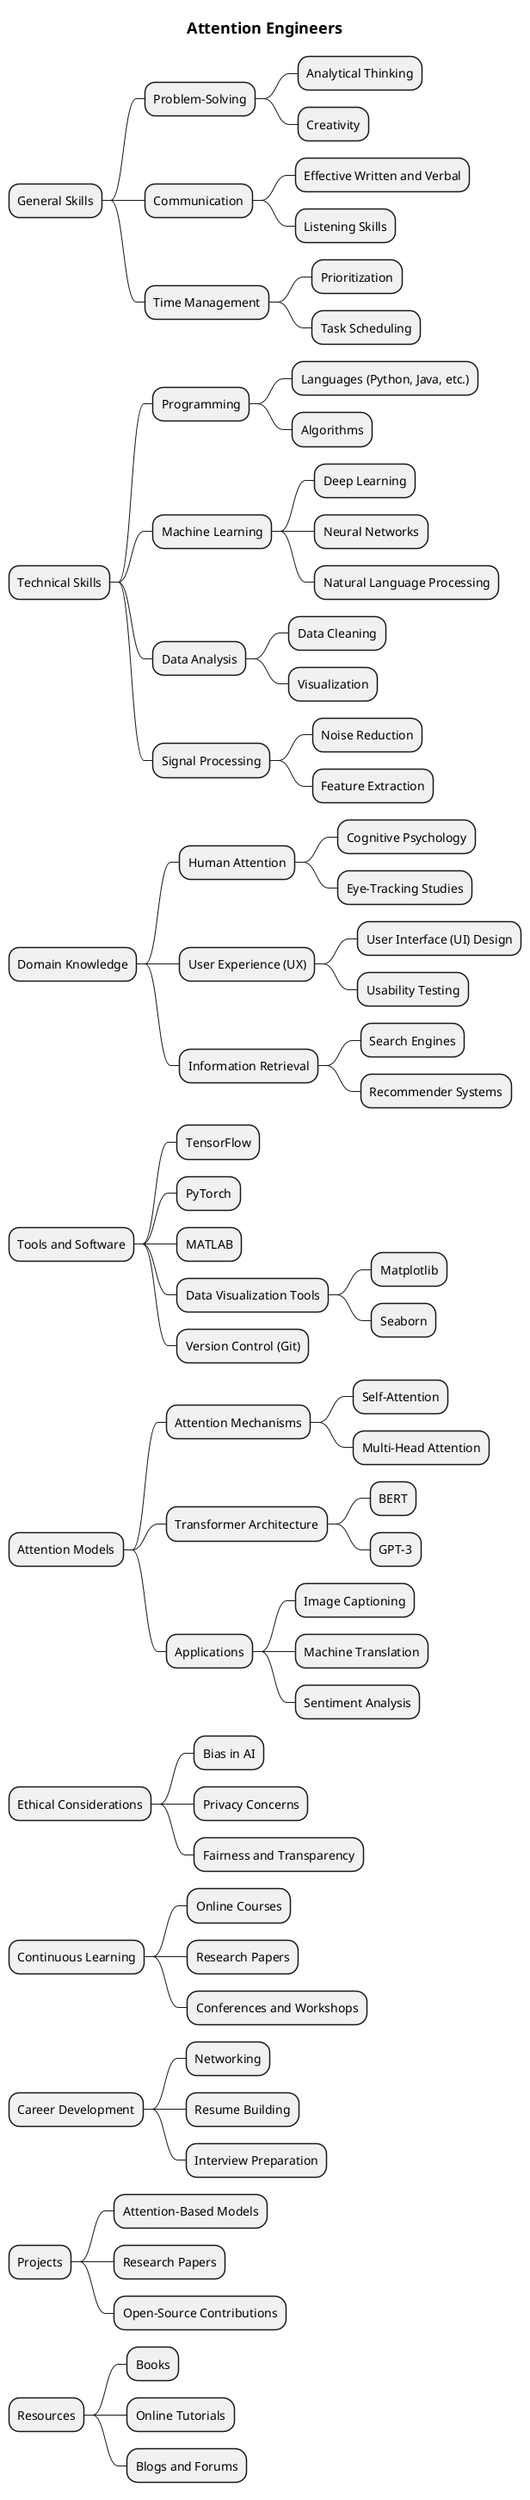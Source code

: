 @startmindmap
title = Attention Engineers

* General Skills
** Problem-Solving
*** Analytical Thinking
*** Creativity
** Communication
*** Effective Written and Verbal
*** Listening Skills
** Time Management
*** Prioritization
*** Task Scheduling

* Technical Skills
** Programming
*** Languages (Python, Java, etc.)
*** Algorithms
** Machine Learning
*** Deep Learning
*** Neural Networks
*** Natural Language Processing
** Data Analysis
*** Data Cleaning
*** Visualization
** Signal Processing
*** Noise Reduction
*** Feature Extraction

* Domain Knowledge
** Human Attention
*** Cognitive Psychology
*** Eye-Tracking Studies
** User Experience (UX)
*** User Interface (UI) Design
*** Usability Testing
** Information Retrieval
*** Search Engines
*** Recommender Systems

* Tools and Software
** TensorFlow
** PyTorch
** MATLAB
** Data Visualization Tools
*** Matplotlib
*** Seaborn
** Version Control (Git)

* Attention Models
** Attention Mechanisms
*** Self-Attention
*** Multi-Head Attention
** Transformer Architecture
*** BERT
*** GPT-3
** Applications
*** Image Captioning
*** Machine Translation
*** Sentiment Analysis

* Ethical Considerations
** Bias in AI
** Privacy Concerns
** Fairness and Transparency

* Continuous Learning
** Online Courses
** Research Papers
** Conferences and Workshops

* Career Development
** Networking
** Resume Building
** Interview Preparation

* Projects
** Attention-Based Models
** Research Papers
** Open-Source Contributions

* Resources
** Books
** Online Tutorials
** Blogs and Forums

@endmindmap
